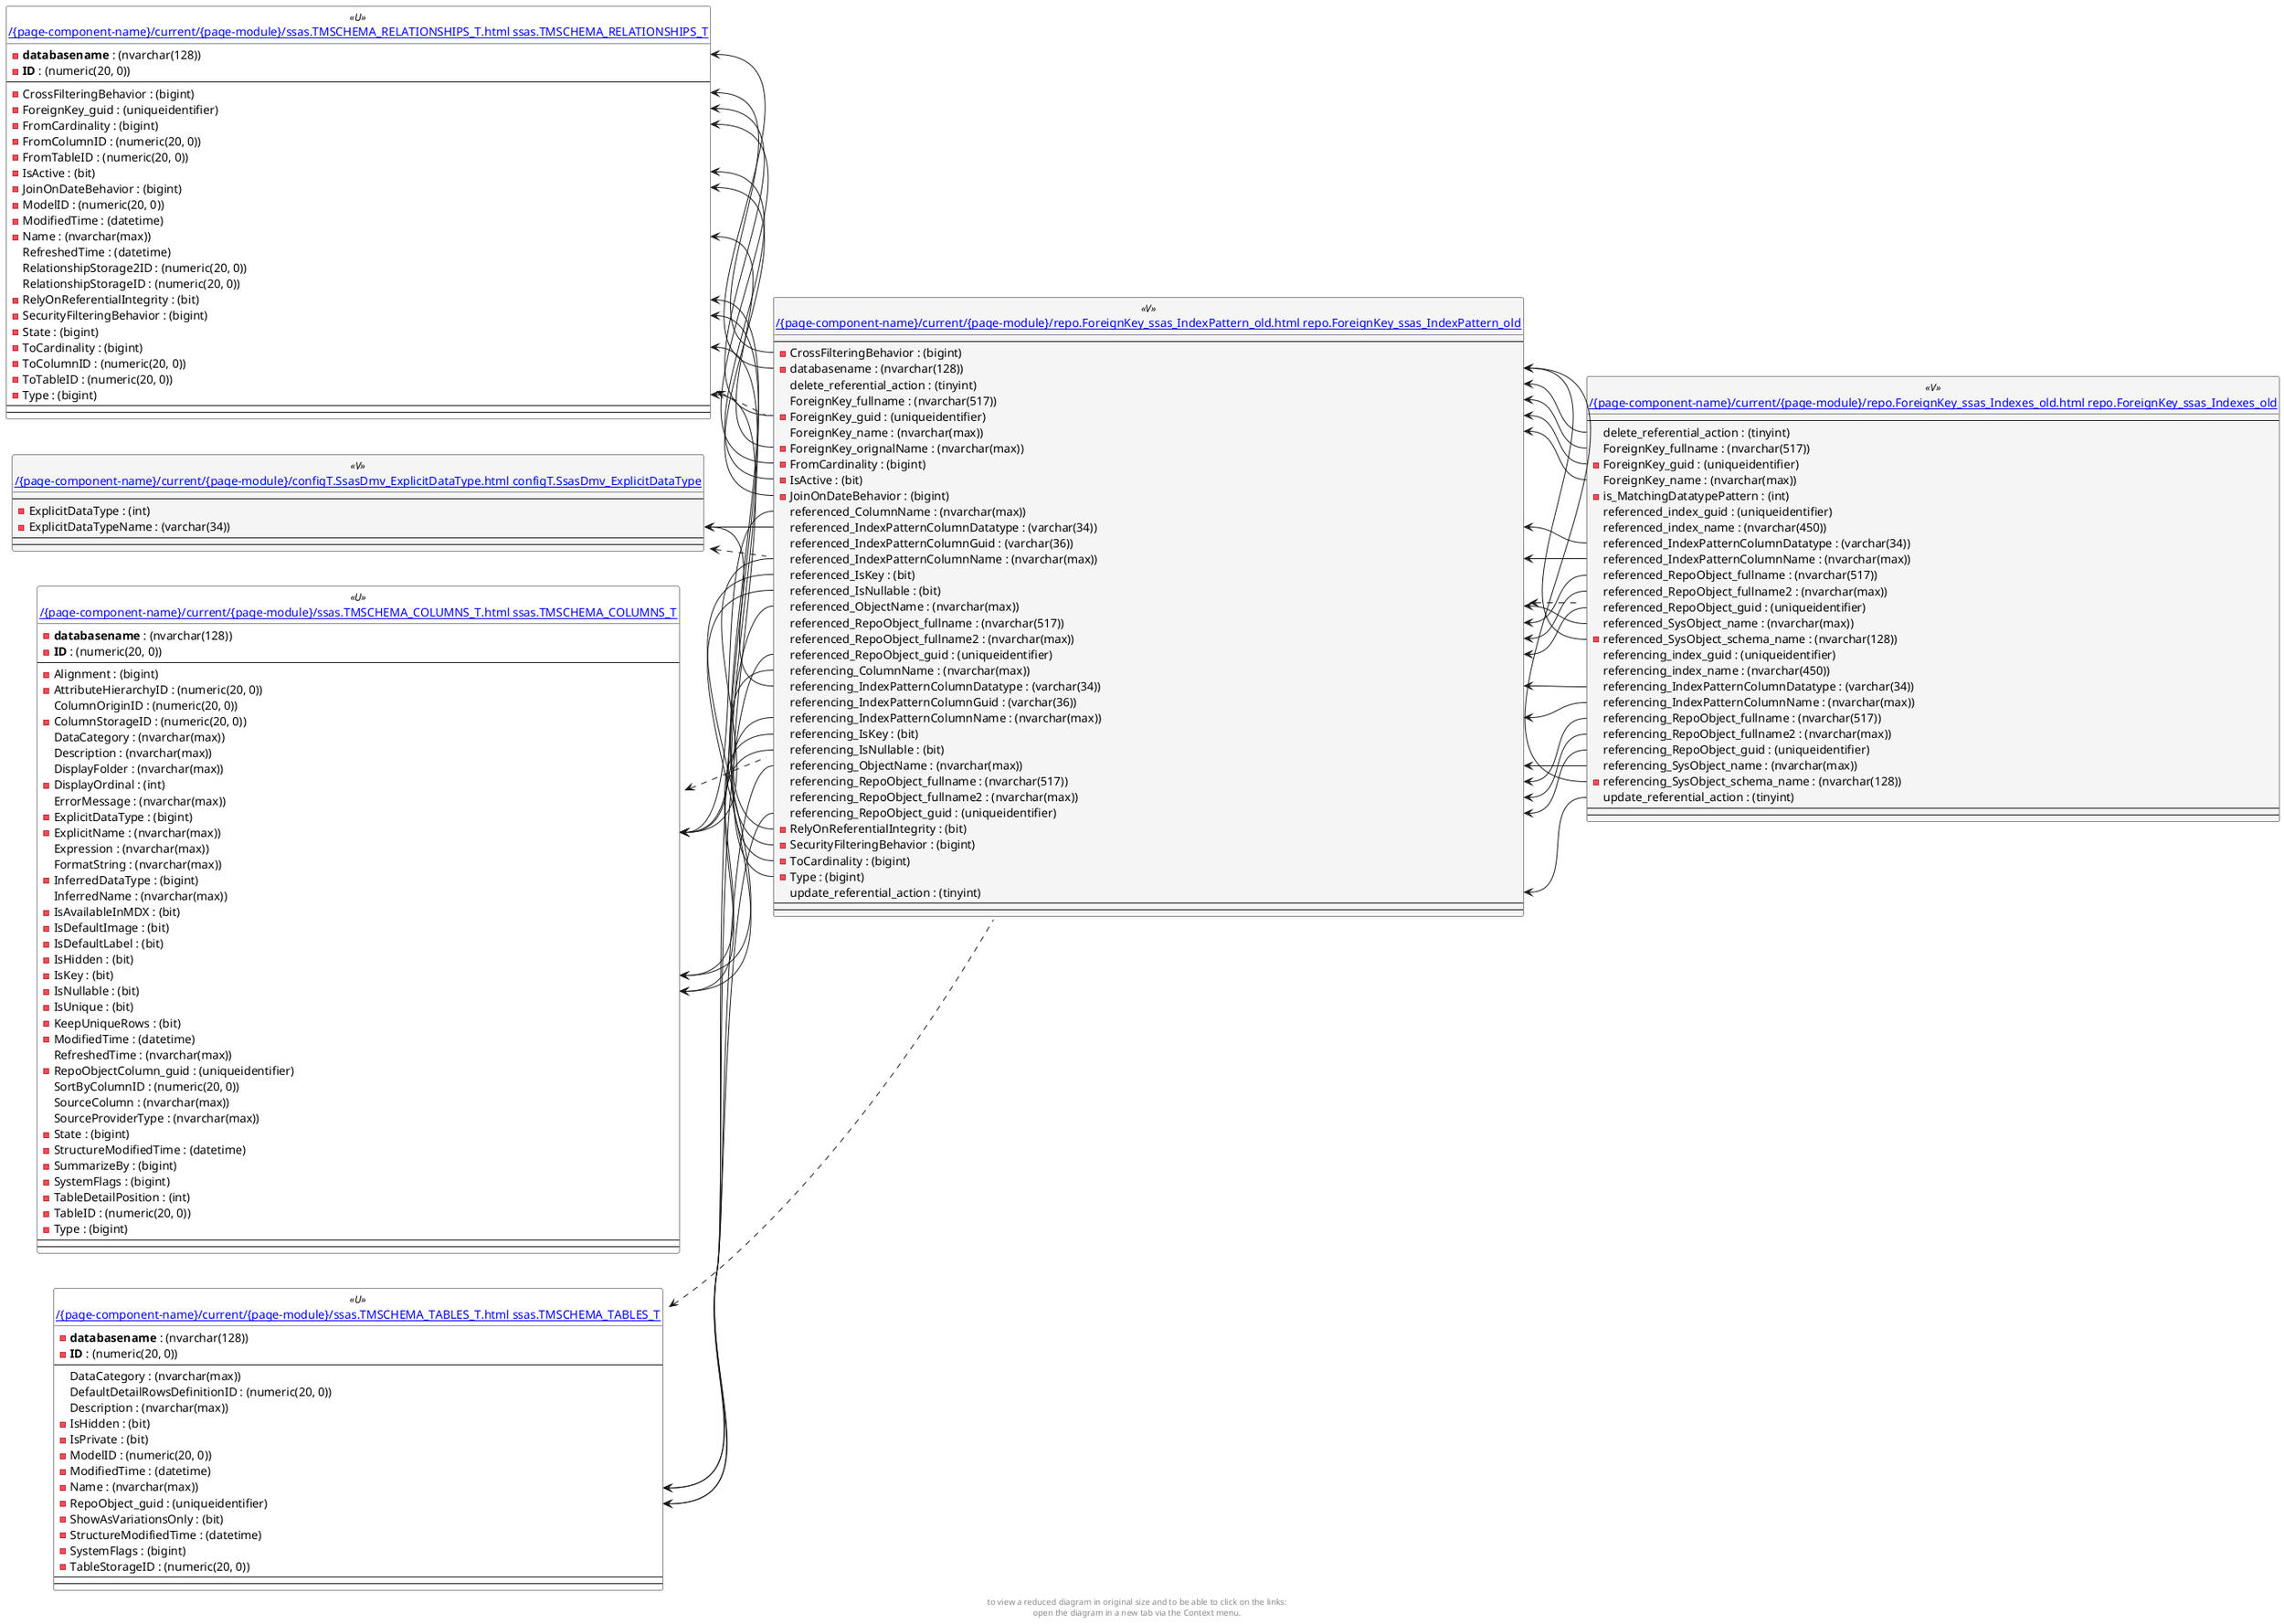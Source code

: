 @startuml
left to right direction
'top to bottom direction
hide circle
'avoide "." issues:
set namespaceSeparator none


skinparam class {
  BackgroundColor White
  BackgroundColor<<FN>> Yellow
  BackgroundColor<<FS>> Yellow
  BackgroundColor<<FT>> LightGray
  BackgroundColor<<IF>> Yellow
  BackgroundColor<<IS>> Yellow
  BackgroundColor<<P>> Aqua
  BackgroundColor<<PC>> Aqua
  BackgroundColor<<SN>> Yellow
  BackgroundColor<<SO>> SlateBlue
  BackgroundColor<<TF>> LightGray
  BackgroundColor<<TR>> Tomato
  BackgroundColor<<U>> White
  BackgroundColor<<V>> WhiteSmoke
  BackgroundColor<<X>> Aqua
}


entity "[[{site-url}/{page-component-name}/current/{page-module}/configT.SsasDmv_ExplicitDataType.html configT.SsasDmv_ExplicitDataType]]" as configT.SsasDmv_ExplicitDataType << V >> {
  --
  - ExplicitDataType : (int)
  - ExplicitDataTypeName : (varchar(34))
  --
  --
}

entity "[[{site-url}/{page-component-name}/current/{page-module}/repo.ForeignKey_ssas_Indexes_old.html repo.ForeignKey_ssas_Indexes_old]]" as repo.ForeignKey_ssas_Indexes_old << V >> {
  --
  delete_referential_action : (tinyint)
  ForeignKey_fullname : (nvarchar(517))
  - ForeignKey_guid : (uniqueidentifier)
  ForeignKey_name : (nvarchar(max))
  - is_MatchingDatatypePattern : (int)
  referenced_index_guid : (uniqueidentifier)
  referenced_index_name : (nvarchar(450))
  referenced_IndexPatternColumnDatatype : (varchar(34))
  referenced_IndexPatternColumnName : (nvarchar(max))
  referenced_RepoObject_fullname : (nvarchar(517))
  referenced_RepoObject_fullname2 : (nvarchar(max))
  referenced_RepoObject_guid : (uniqueidentifier)
  referenced_SysObject_name : (nvarchar(max))
  - referenced_SysObject_schema_name : (nvarchar(128))
  referencing_index_guid : (uniqueidentifier)
  referencing_index_name : (nvarchar(450))
  referencing_IndexPatternColumnDatatype : (varchar(34))
  referencing_IndexPatternColumnName : (nvarchar(max))
  referencing_RepoObject_fullname : (nvarchar(517))
  referencing_RepoObject_fullname2 : (nvarchar(max))
  referencing_RepoObject_guid : (uniqueidentifier)
  referencing_SysObject_name : (nvarchar(max))
  - referencing_SysObject_schema_name : (nvarchar(128))
  update_referential_action : (tinyint)
  --
  --
}

entity "[[{site-url}/{page-component-name}/current/{page-module}/repo.ForeignKey_ssas_IndexPattern_old.html repo.ForeignKey_ssas_IndexPattern_old]]" as repo.ForeignKey_ssas_IndexPattern_old << V >> {
  --
  - CrossFilteringBehavior : (bigint)
  - databasename : (nvarchar(128))
  delete_referential_action : (tinyint)
  ForeignKey_fullname : (nvarchar(517))
  - ForeignKey_guid : (uniqueidentifier)
  ForeignKey_name : (nvarchar(max))
  - ForeignKey_orignalName : (nvarchar(max))
  - FromCardinality : (bigint)
  - IsActive : (bit)
  - JoinOnDateBehavior : (bigint)
  referenced_ColumnName : (nvarchar(max))
  referenced_IndexPatternColumnDatatype : (varchar(34))
  referenced_IndexPatternColumnGuid : (varchar(36))
  referenced_IndexPatternColumnName : (nvarchar(max))
  referenced_IsKey : (bit)
  referenced_IsNullable : (bit)
  referenced_ObjectName : (nvarchar(max))
  referenced_RepoObject_fullname : (nvarchar(517))
  referenced_RepoObject_fullname2 : (nvarchar(max))
  referenced_RepoObject_guid : (uniqueidentifier)
  referencing_ColumnName : (nvarchar(max))
  referencing_IndexPatternColumnDatatype : (varchar(34))
  referencing_IndexPatternColumnGuid : (varchar(36))
  referencing_IndexPatternColumnName : (nvarchar(max))
  referencing_IsKey : (bit)
  referencing_IsNullable : (bit)
  referencing_ObjectName : (nvarchar(max))
  referencing_RepoObject_fullname : (nvarchar(517))
  referencing_RepoObject_fullname2 : (nvarchar(max))
  referencing_RepoObject_guid : (uniqueidentifier)
  - RelyOnReferentialIntegrity : (bit)
  - SecurityFilteringBehavior : (bigint)
  - ToCardinality : (bigint)
  - Type : (bigint)
  update_referential_action : (tinyint)
  --
  --
}

entity "[[{site-url}/{page-component-name}/current/{page-module}/ssas.TMSCHEMA_COLUMNS_T.html ssas.TMSCHEMA_COLUMNS_T]]" as ssas.TMSCHEMA_COLUMNS_T << U >> {
  - **databasename** : (nvarchar(128))
  - **ID** : (numeric(20, 0))
  --
  - Alignment : (bigint)
  - AttributeHierarchyID : (numeric(20, 0))
  ColumnOriginID : (numeric(20, 0))
  - ColumnStorageID : (numeric(20, 0))
  DataCategory : (nvarchar(max))
  Description : (nvarchar(max))
  DisplayFolder : (nvarchar(max))
  - DisplayOrdinal : (int)
  ErrorMessage : (nvarchar(max))
  - ExplicitDataType : (bigint)
  - ExplicitName : (nvarchar(max))
  Expression : (nvarchar(max))
  FormatString : (nvarchar(max))
  - InferredDataType : (bigint)
  InferredName : (nvarchar(max))
  - IsAvailableInMDX : (bit)
  - IsDefaultImage : (bit)
  - IsDefaultLabel : (bit)
  - IsHidden : (bit)
  - IsKey : (bit)
  - IsNullable : (bit)
  - IsUnique : (bit)
  - KeepUniqueRows : (bit)
  - ModifiedTime : (datetime)
  RefreshedTime : (nvarchar(max))
  - RepoObjectColumn_guid : (uniqueidentifier)
  SortByColumnID : (numeric(20, 0))
  SourceColumn : (nvarchar(max))
  SourceProviderType : (nvarchar(max))
  - State : (bigint)
  - StructureModifiedTime : (datetime)
  - SummarizeBy : (bigint)
  - SystemFlags : (bigint)
  - TableDetailPosition : (int)
  - TableID : (numeric(20, 0))
  - Type : (bigint)
  --
  --
}

entity "[[{site-url}/{page-component-name}/current/{page-module}/ssas.TMSCHEMA_RELATIONSHIPS_T.html ssas.TMSCHEMA_RELATIONSHIPS_T]]" as ssas.TMSCHEMA_RELATIONSHIPS_T << U >> {
  - **databasename** : (nvarchar(128))
  - **ID** : (numeric(20, 0))
  --
  - CrossFilteringBehavior : (bigint)
  - ForeignKey_guid : (uniqueidentifier)
  - FromCardinality : (bigint)
  - FromColumnID : (numeric(20, 0))
  - FromTableID : (numeric(20, 0))
  - IsActive : (bit)
  - JoinOnDateBehavior : (bigint)
  - ModelID : (numeric(20, 0))
  - ModifiedTime : (datetime)
  - Name : (nvarchar(max))
  RefreshedTime : (datetime)
  RelationshipStorage2ID : (numeric(20, 0))
  RelationshipStorageID : (numeric(20, 0))
  - RelyOnReferentialIntegrity : (bit)
  - SecurityFilteringBehavior : (bigint)
  - State : (bigint)
  - ToCardinality : (bigint)
  - ToColumnID : (numeric(20, 0))
  - ToTableID : (numeric(20, 0))
  - Type : (bigint)
  --
  --
}

entity "[[{site-url}/{page-component-name}/current/{page-module}/ssas.TMSCHEMA_TABLES_T.html ssas.TMSCHEMA_TABLES_T]]" as ssas.TMSCHEMA_TABLES_T << U >> {
  - **databasename** : (nvarchar(128))
  - **ID** : (numeric(20, 0))
  --
  DataCategory : (nvarchar(max))
  DefaultDetailRowsDefinitionID : (numeric(20, 0))
  Description : (nvarchar(max))
  - IsHidden : (bit)
  - IsPrivate : (bit)
  - ModelID : (numeric(20, 0))
  - ModifiedTime : (datetime)
  - Name : (nvarchar(max))
  - RepoObject_guid : (uniqueidentifier)
  - ShowAsVariationsOnly : (bit)
  - StructureModifiedTime : (datetime)
  - SystemFlags : (bigint)
  - TableStorageID : (numeric(20, 0))
  --
  --
}

configT.SsasDmv_ExplicitDataType <.. repo.ForeignKey_ssas_IndexPattern_old
repo.ForeignKey_ssas_IndexPattern_old <.. repo.ForeignKey_ssas_Indexes_old
ssas.TMSCHEMA_COLUMNS_T <.. repo.ForeignKey_ssas_IndexPattern_old
ssas.TMSCHEMA_RELATIONSHIPS_T <.. repo.ForeignKey_ssas_IndexPattern_old
ssas.TMSCHEMA_TABLES_T <.. repo.ForeignKey_ssas_IndexPattern_old
configT.SsasDmv_ExplicitDataType::ExplicitDataTypeName <-- repo.ForeignKey_ssas_IndexPattern_old::referenced_IndexPatternColumnDatatype
configT.SsasDmv_ExplicitDataType::ExplicitDataTypeName <-- repo.ForeignKey_ssas_IndexPattern_old::referencing_IndexPatternColumnDatatype
repo.ForeignKey_ssas_IndexPattern_old::databasename <-- repo.ForeignKey_ssas_Indexes_old::referenced_SysObject_schema_name
repo.ForeignKey_ssas_IndexPattern_old::databasename <-- repo.ForeignKey_ssas_Indexes_old::referencing_SysObject_schema_name
repo.ForeignKey_ssas_IndexPattern_old::delete_referential_action <-- repo.ForeignKey_ssas_Indexes_old::delete_referential_action
repo.ForeignKey_ssas_IndexPattern_old::ForeignKey_fullname <-- repo.ForeignKey_ssas_Indexes_old::ForeignKey_fullname
repo.ForeignKey_ssas_IndexPattern_old::ForeignKey_guid <-- repo.ForeignKey_ssas_Indexes_old::ForeignKey_guid
repo.ForeignKey_ssas_IndexPattern_old::ForeignKey_name <-- repo.ForeignKey_ssas_Indexes_old::ForeignKey_name
repo.ForeignKey_ssas_IndexPattern_old::referenced_IndexPatternColumnDatatype <-- repo.ForeignKey_ssas_Indexes_old::referenced_IndexPatternColumnDatatype
repo.ForeignKey_ssas_IndexPattern_old::referenced_IndexPatternColumnName <-- repo.ForeignKey_ssas_Indexes_old::referenced_IndexPatternColumnName
repo.ForeignKey_ssas_IndexPattern_old::referenced_ObjectName <-- repo.ForeignKey_ssas_Indexes_old::referenced_SysObject_name
repo.ForeignKey_ssas_IndexPattern_old::referenced_RepoObject_fullname <-- repo.ForeignKey_ssas_Indexes_old::referenced_RepoObject_fullname
repo.ForeignKey_ssas_IndexPattern_old::referenced_RepoObject_fullname2 <-- repo.ForeignKey_ssas_Indexes_old::referenced_RepoObject_fullname2
repo.ForeignKey_ssas_IndexPattern_old::referenced_RepoObject_guid <-- repo.ForeignKey_ssas_Indexes_old::referenced_RepoObject_guid
repo.ForeignKey_ssas_IndexPattern_old::referencing_IndexPatternColumnDatatype <-- repo.ForeignKey_ssas_Indexes_old::referencing_IndexPatternColumnDatatype
repo.ForeignKey_ssas_IndexPattern_old::referencing_IndexPatternColumnName <-- repo.ForeignKey_ssas_Indexes_old::referencing_IndexPatternColumnName
repo.ForeignKey_ssas_IndexPattern_old::referencing_ObjectName <-- repo.ForeignKey_ssas_Indexes_old::referencing_SysObject_name
repo.ForeignKey_ssas_IndexPattern_old::referencing_RepoObject_fullname <-- repo.ForeignKey_ssas_Indexes_old::referencing_RepoObject_fullname
repo.ForeignKey_ssas_IndexPattern_old::referencing_RepoObject_fullname2 <-- repo.ForeignKey_ssas_Indexes_old::referencing_RepoObject_fullname2
repo.ForeignKey_ssas_IndexPattern_old::referencing_RepoObject_guid <-- repo.ForeignKey_ssas_Indexes_old::referencing_RepoObject_guid
repo.ForeignKey_ssas_IndexPattern_old::update_referential_action <-- repo.ForeignKey_ssas_Indexes_old::update_referential_action
ssas.TMSCHEMA_COLUMNS_T::ExplicitName <-- repo.ForeignKey_ssas_IndexPattern_old::referenced_IndexPatternColumnName
ssas.TMSCHEMA_COLUMNS_T::ExplicitName <-- repo.ForeignKey_ssas_IndexPattern_old::referencing_IndexPatternColumnName
ssas.TMSCHEMA_COLUMNS_T::ExplicitName <-- repo.ForeignKey_ssas_IndexPattern_old::referenced_ColumnName
ssas.TMSCHEMA_COLUMNS_T::ExplicitName <-- repo.ForeignKey_ssas_IndexPattern_old::referencing_ColumnName
ssas.TMSCHEMA_COLUMNS_T::IsKey <-- repo.ForeignKey_ssas_IndexPattern_old::referenced_IsKey
ssas.TMSCHEMA_COLUMNS_T::IsKey <-- repo.ForeignKey_ssas_IndexPattern_old::referencing_IsKey
ssas.TMSCHEMA_COLUMNS_T::IsNullable <-- repo.ForeignKey_ssas_IndexPattern_old::referenced_IsNullable
ssas.TMSCHEMA_COLUMNS_T::IsNullable <-- repo.ForeignKey_ssas_IndexPattern_old::referencing_IsNullable
ssas.TMSCHEMA_RELATIONSHIPS_T::CrossFilteringBehavior <-- repo.ForeignKey_ssas_IndexPattern_old::CrossFilteringBehavior
ssas.TMSCHEMA_RELATIONSHIPS_T::databasename <-- repo.ForeignKey_ssas_IndexPattern_old::databasename
ssas.TMSCHEMA_RELATIONSHIPS_T::ForeignKey_guid <-- repo.ForeignKey_ssas_IndexPattern_old::ForeignKey_guid
ssas.TMSCHEMA_RELATIONSHIPS_T::FromCardinality <-- repo.ForeignKey_ssas_IndexPattern_old::FromCardinality
ssas.TMSCHEMA_RELATIONSHIPS_T::IsActive <-- repo.ForeignKey_ssas_IndexPattern_old::IsActive
ssas.TMSCHEMA_RELATIONSHIPS_T::JoinOnDateBehavior <-- repo.ForeignKey_ssas_IndexPattern_old::JoinOnDateBehavior
ssas.TMSCHEMA_RELATIONSHIPS_T::Name <-- repo.ForeignKey_ssas_IndexPattern_old::ForeignKey_orignalName
ssas.TMSCHEMA_RELATIONSHIPS_T::RelyOnReferentialIntegrity <-- repo.ForeignKey_ssas_IndexPattern_old::RelyOnReferentialIntegrity
ssas.TMSCHEMA_RELATIONSHIPS_T::SecurityFilteringBehavior <-- repo.ForeignKey_ssas_IndexPattern_old::SecurityFilteringBehavior
ssas.TMSCHEMA_RELATIONSHIPS_T::ToCardinality <-- repo.ForeignKey_ssas_IndexPattern_old::ToCardinality
ssas.TMSCHEMA_RELATIONSHIPS_T::Type <-- repo.ForeignKey_ssas_IndexPattern_old::Type
ssas.TMSCHEMA_TABLES_T::Name <-- repo.ForeignKey_ssas_IndexPattern_old::referenced_ObjectName
ssas.TMSCHEMA_TABLES_T::Name <-- repo.ForeignKey_ssas_IndexPattern_old::referencing_ObjectName
ssas.TMSCHEMA_TABLES_T::RepoObject_guid <-- repo.ForeignKey_ssas_IndexPattern_old::referenced_RepoObject_guid
ssas.TMSCHEMA_TABLES_T::RepoObject_guid <-- repo.ForeignKey_ssas_IndexPattern_old::referencing_RepoObject_guid
footer
to view a reduced diagram in original size and to be able to click on the links:
open the diagram in a new tab via the Context menu.
end footer

@enduml

